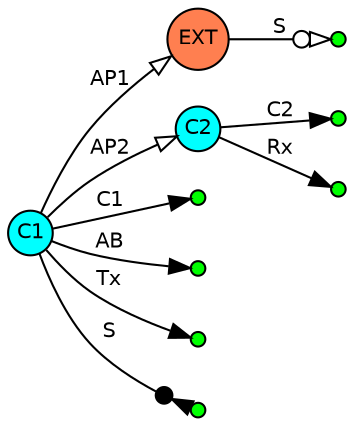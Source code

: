 digraph pwb_model {
	rankdir=LR;
	size="8,5"
	node [ shape = circle , fontname = "Helvetica" , fontsize = 10 , height = 0.1 , width = 0.1 , margin = 0.01 ,  style=filled ];
	edge [ fontname = "Helvetica" , forcelabels= true , fontsize = 10 ];
	"EXT" [shape=circle , regular=1, style=filled , fillcolor=coral ];
	"C1" [ shape=circle fillcolor=cyan ];
	"C2" [ shape=circle fillcolor=cyan ];
"REF1" [shape=circle , label ="", width=0.1 , height=0.1, regular=1, style=filled , fillcolor=green ];
	C1 -> REF1 [ label = "C1" , arrowhead = "normal" ];
"REF2" [shape=circle , label ="", width=0.1 , height=0.1, regular=1, style=filled , fillcolor=green ];
	C2 -> REF2 [ label = "C2" , arrowhead = "normal" ];
"REF3" [shape=circle , label ="", width=0.1 , height=0.1, regular=1, style=filled , fillcolor=green ];
	C1 -> REF3 [ label = "AB" , arrowhead = "normal" ];
	C1 -> EXT [ label = "AP1" , arrowhead = "empty" ];
	C1 -> C2 [ label = "AP2" , arrowhead = "empty" ];
"REF4" [shape=circle , label ="", width=0.1 , height=0.1, regular=1, style=filled , fillcolor=green ];
	EXT -> REF4 [ label = "S" , arrowhead = "emptyodot" ];
"REF5" [shape=circle , label ="", width=0.1 , height=0.1, regular=1, style=filled , fillcolor=green ];
	C1 -> REF5 [ label = "Tx" , arrowhead = "normal" ];
"REF6" [shape=circle , label ="", width=0.1 , height=0.1, regular=1, style=filled , fillcolor=green ];
	C2 -> REF6 [ label = "Rx" , arrowhead = "normal" ];
"REF7" [shape=circle , label ="", width=0.1 , height=0.1, regular=1, style=filled , fillcolor=green ];
	C1 -> REF7 [ label = "S" , arrowhead = "invdot" ];
}

